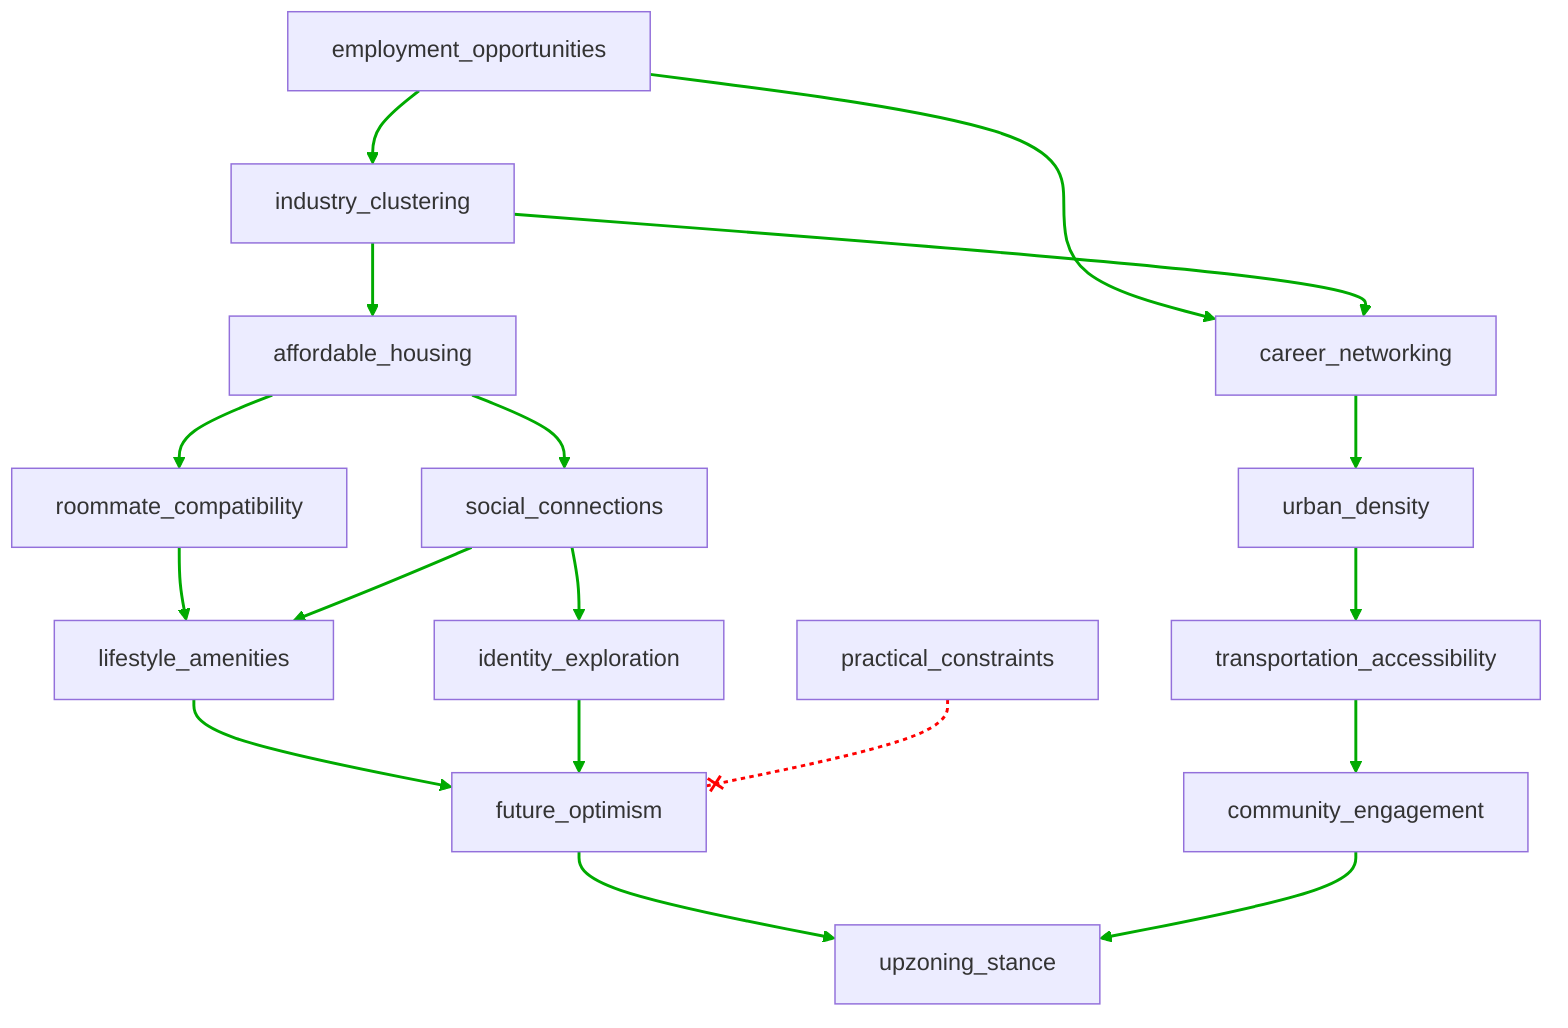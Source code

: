 flowchart TD
n1[employment_opportunities]
n2[industry_clustering]
n3[affordable_housing]
n4[roommate_compatibility]
n5[social_connections]
n6[lifestyle_amenities]
n7[career_networking]
n8[identity_exploration]
n9[practical_constraints]
n10[future_optimism]
n11[urban_density]
n12[transportation_accessibility]
n13[community_engagement]
n14[upzoning_stance]
n1 --> n2
n1 --> n7
n2 --> n7
n2 --> n3
n3 --> n4
n3 --> n5
n4 --> n6
n5 --> n6
n5 --> n8
n6 --> n10
n7 --> n11
n8 --> n10
n9 --x n10
n10 --> n14
n11 --> n12
n12 --> n13
n13 --> n14
linkStyle 0 stroke:#00AA00,stroke-width:2px
linkStyle 1 stroke:#00AA00,stroke-width:2px
linkStyle 2 stroke:#00AA00,stroke-width:2px
linkStyle 3 stroke:#00AA00,stroke-width:2px
linkStyle 4 stroke:#00AA00,stroke-width:2px
linkStyle 5 stroke:#00AA00,stroke-width:2px
linkStyle 6 stroke:#00AA00,stroke-width:2px
linkStyle 7 stroke:#00AA00,stroke-width:2px
linkStyle 8 stroke:#00AA00,stroke-width:2px
linkStyle 9 stroke:#00AA00,stroke-width:2px
linkStyle 10 stroke:#00AA00,stroke-width:2px
linkStyle 11 stroke:#00AA00,stroke-width:2px
linkStyle 12 stroke:#FF0000,stroke-dasharray:3,stroke-width:2px
linkStyle 13 stroke:#00AA00,stroke-width:2px
linkStyle 14 stroke:#00AA00,stroke-width:2px
linkStyle 15 stroke:#00AA00,stroke-width:2px
linkStyle 16 stroke:#00AA00,stroke-width:2px